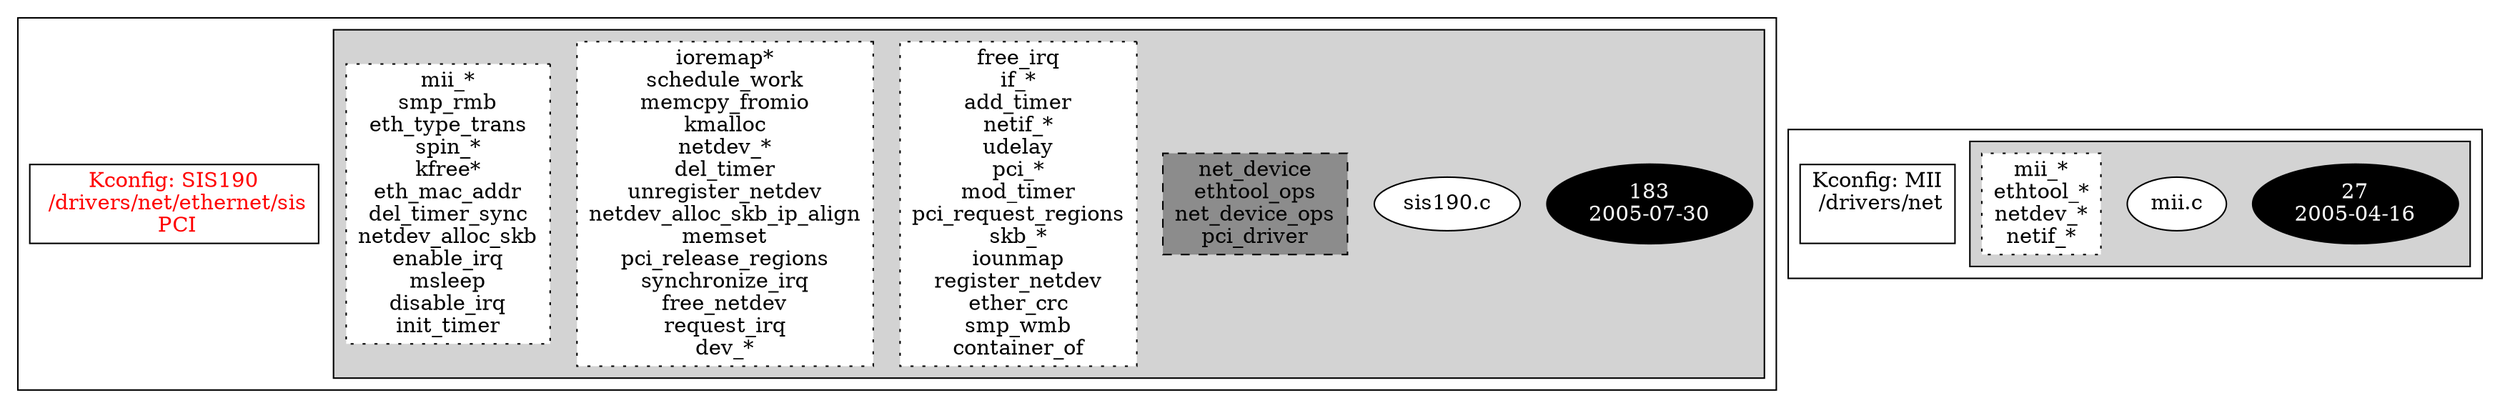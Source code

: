 digraph Driver {
	ranksep=2;
	splines=ortho;
	//Symbol: SIS190
	subgraph "cluster_SIS190"{
		subgraph "cluster_sis190.c" {
			style=filled
			"commit_sis190.c" [style=filled, fillcolor=black, fontcolor=white, label="183\n2005-07-30"];
			"sis190.c" [style=filled, fillcolor=white, fontcolor=black, label="sis190.c\n"];
			"structs-sis190.c" [style="filled,dashed" shape=box, fillcolor=grey55, fontcolor=black, label="net_device\nethtool_ops\nnet_device_ops\npci_driver\n"];
			"funccall3-sis190.c" [style="filled,dotted" shape=box, fillcolor=white, fontcolor=black, label="free_irq\nif_*\nadd_timer\nnetif_*\nudelay\npci_*\nmod_timer\npci_request_regions\nskb_*\niounmap\nregister_netdev\nether_crc\nsmp_wmb\ncontainer_of\n"];
			"funccall2-sis190.c" [style="filled,dotted" shape=box, fillcolor=white, fontcolor=black, label="ioremap*\nschedule_work\nmemcpy_fromio\nkmalloc\nnetdev_*\ndel_timer\nunregister_netdev\nnetdev_alloc_skb_ip_align\nmemset\npci_release_regions\nsynchronize_irq\nfree_netdev\nrequest_irq\ndev_*\n"];
			"funccall1-sis190.c" [style="filled,dotted" shape=box, fillcolor=white, fontcolor=black, label="mii_*\nsmp_rmb\neth_type_trans\nspin_*\nkfree*\neth_mac_addr\ndel_timer_sync\nnetdev_alloc_skb\nenable_irq\nmsleep\ndisable_irq\ninit_timer\n"];
		}
		"K:SIS190" [label="Kconfig: SIS190\n /drivers/net/ethernet/sis\n  PCI ", shape=box, fontcolor=red];
	}
	//Symbol: MII
	subgraph "cluster_MII"{
		subgraph "cluster_mii.c" {
			style=filled
			"commit_mii.c" [style=filled, fillcolor=black, fontcolor=white, label="27\n2005-04-16"];
			"mii.c" [style=filled, fillcolor=white, fontcolor=black, label="mii.c\n"];
			"funccall0-mii.c" [style="filled,dotted" shape=box, fillcolor=white, fontcolor=black, label="mii_*\nethtool_*\nnetdev_*\nnetif_*\n"];
		}
		"K:MII" [label="Kconfig: MII\n /drivers/net\n ", shape=box];
	}
}
